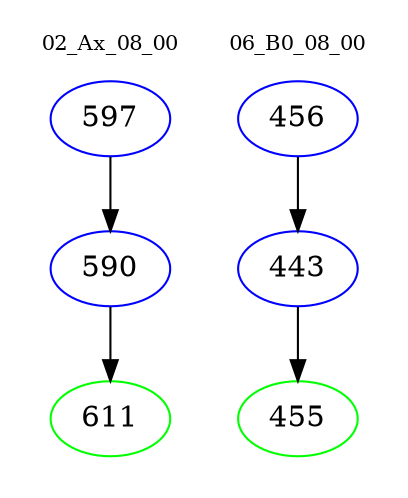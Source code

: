 digraph{
subgraph cluster_0 {
color = white
label = "02_Ax_08_00";
fontsize=10;
T0_597 [label="597", color="blue"]
T0_597 -> T0_590 [color="black"]
T0_590 [label="590", color="blue"]
T0_590 -> T0_611 [color="black"]
T0_611 [label="611", color="green"]
}
subgraph cluster_1 {
color = white
label = "06_B0_08_00";
fontsize=10;
T1_456 [label="456", color="blue"]
T1_456 -> T1_443 [color="black"]
T1_443 [label="443", color="blue"]
T1_443 -> T1_455 [color="black"]
T1_455 [label="455", color="green"]
}
}
